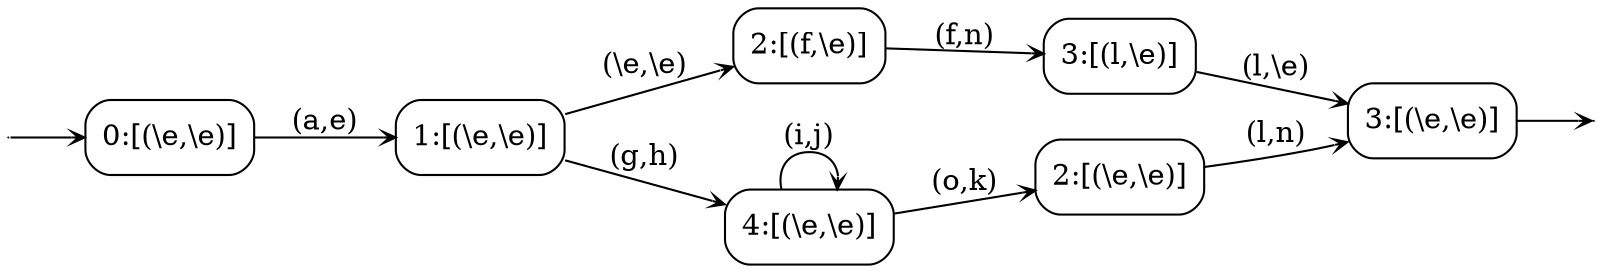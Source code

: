 digraph
{
  vcsn_context = "lat<wordset<char_letters(afgilo)>, wordset<char_letters(ehjkn)>>, z"
  rankdir = LR
  edge [arrowhead = vee, arrowsize = .6]
  {
    node [shape = point, width = 0]
    I0
    F5
  }
  {
    node [shape = circle, style = rounded, width = 0.5]
    0 [label = "0:[(\\e,\\e)]", shape = box]
    1 [label = "1:[(\\e,\\e)]", shape = box]
    2 [label = "2:[(f,\\e)]", shape = box]
    3 [label = "4:[(\\e,\\e)]", shape = box]
    4 [label = "2:[(\\e,\\e)]", shape = box]
    5 [label = "3:[(\\e,\\e)]", shape = box]
    6 [label = "3:[(l,\\e)]", shape = box]
  }
  I0 -> 0
  0 -> 1 [label = "(a,e)"]
  1 -> 2 [label = "(\\e,\\e)"]
  1 -> 3 [label = "(g,h)"]
  2 -> 6 [label = "(f,n)"]
  3 -> 3 [label = "(i,j)"]
  3 -> 4 [label = "(o,k)"]
  4 -> 5 [label = "(l,n)"]
  5 -> F5
  6 -> 5 [label = "(l,\\e)"]
}
